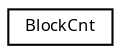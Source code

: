 digraph "Graphical Class Hierarchy"
{
  edge [fontname="Sans",fontsize="8",labelfontname="Sans",labelfontsize="8"];
  node [fontname="Sans",fontsize="8",shape=record];
  rankdir="LR";
  Node1 [label="BlockCnt",height=0.2,width=0.4,color="black", fillcolor="white", style="filled",URL="$struct_block_cnt.html"];
}
